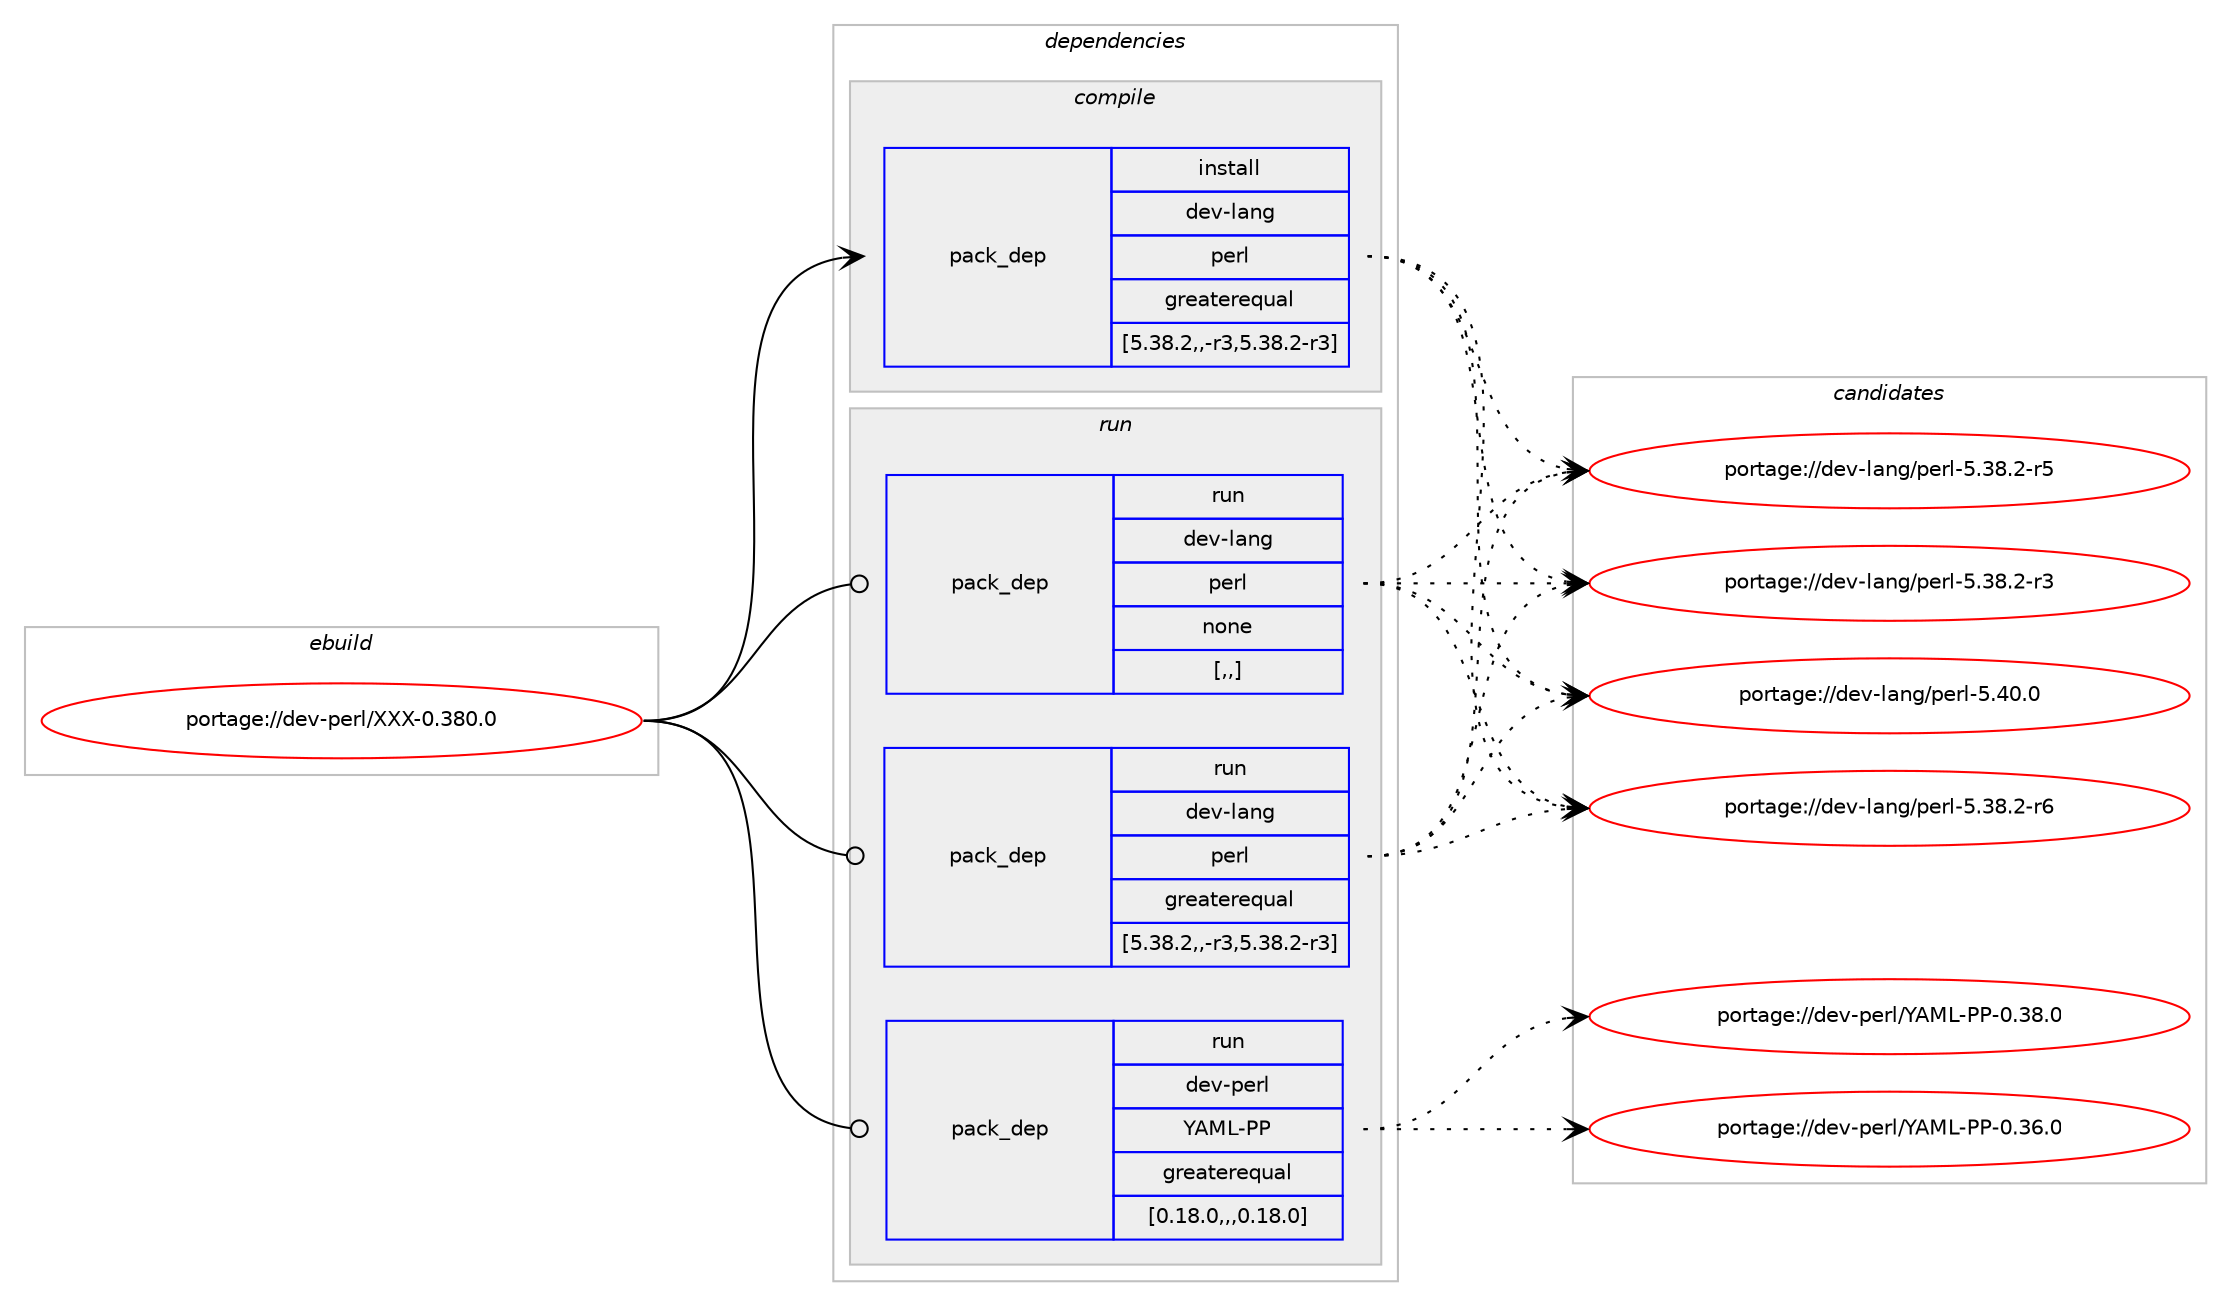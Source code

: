 digraph prolog {

# *************
# Graph options
# *************

newrank=true;
concentrate=true;
compound=true;
graph [rankdir=LR,fontname=Helvetica,fontsize=10,ranksep=1.5];#, ranksep=2.5, nodesep=0.2];
edge  [arrowhead=vee];
node  [fontname=Helvetica,fontsize=10];

# **********
# The ebuild
# **********

subgraph cluster_leftcol {
color=gray;
rank=same;
label=<<i>ebuild</i>>;
id [label="portage://dev-perl/XXX-0.380.0", color=red, width=4, href="../dev-perl/XXX-0.380.0.svg"];
}

# ****************
# The dependencies
# ****************

subgraph cluster_midcol {
color=gray;
label=<<i>dependencies</i>>;
subgraph cluster_compile {
fillcolor="#eeeeee";
style=filled;
label=<<i>compile</i>>;
subgraph pack107349 {
dependency138372 [label=<<TABLE BORDER="0" CELLBORDER="1" CELLSPACING="0" CELLPADDING="4" WIDTH="220"><TR><TD ROWSPAN="6" CELLPADDING="30">pack_dep</TD></TR><TR><TD WIDTH="110">install</TD></TR><TR><TD>dev-lang</TD></TR><TR><TD>perl</TD></TR><TR><TD>greaterequal</TD></TR><TR><TD>[5.38.2,,-r3,5.38.2-r3]</TD></TR></TABLE>>, shape=none, color=blue];
}
id:e -> dependency138372:w [weight=20,style="solid",arrowhead="vee"];
}
subgraph cluster_compileandrun {
fillcolor="#eeeeee";
style=filled;
label=<<i>compile and run</i>>;
}
subgraph cluster_run {
fillcolor="#eeeeee";
style=filled;
label=<<i>run</i>>;
subgraph pack107350 {
dependency138373 [label=<<TABLE BORDER="0" CELLBORDER="1" CELLSPACING="0" CELLPADDING="4" WIDTH="220"><TR><TD ROWSPAN="6" CELLPADDING="30">pack_dep</TD></TR><TR><TD WIDTH="110">run</TD></TR><TR><TD>dev-lang</TD></TR><TR><TD>perl</TD></TR><TR><TD>greaterequal</TD></TR><TR><TD>[5.38.2,,-r3,5.38.2-r3]</TD></TR></TABLE>>, shape=none, color=blue];
}
id:e -> dependency138373:w [weight=20,style="solid",arrowhead="odot"];
subgraph pack107351 {
dependency138374 [label=<<TABLE BORDER="0" CELLBORDER="1" CELLSPACING="0" CELLPADDING="4" WIDTH="220"><TR><TD ROWSPAN="6" CELLPADDING="30">pack_dep</TD></TR><TR><TD WIDTH="110">run</TD></TR><TR><TD>dev-lang</TD></TR><TR><TD>perl</TD></TR><TR><TD>none</TD></TR><TR><TD>[,,]</TD></TR></TABLE>>, shape=none, color=blue];
}
id:e -> dependency138374:w [weight=20,style="solid",arrowhead="odot"];
subgraph pack107352 {
dependency138375 [label=<<TABLE BORDER="0" CELLBORDER="1" CELLSPACING="0" CELLPADDING="4" WIDTH="220"><TR><TD ROWSPAN="6" CELLPADDING="30">pack_dep</TD></TR><TR><TD WIDTH="110">run</TD></TR><TR><TD>dev-perl</TD></TR><TR><TD>YAML-PP</TD></TR><TR><TD>greaterequal</TD></TR><TR><TD>[0.18.0,,,0.18.0]</TD></TR></TABLE>>, shape=none, color=blue];
}
id:e -> dependency138375:w [weight=20,style="solid",arrowhead="odot"];
}
}

# **************
# The candidates
# **************

subgraph cluster_choices {
rank=same;
color=gray;
label=<<i>candidates</i>>;

subgraph choice107349 {
color=black;
nodesep=1;
choice10010111845108971101034711210111410845534652484648 [label="portage://dev-lang/perl-5.40.0", color=red, width=4,href="../dev-lang/perl-5.40.0.svg"];
choice100101118451089711010347112101114108455346515646504511454 [label="portage://dev-lang/perl-5.38.2-r6", color=red, width=4,href="../dev-lang/perl-5.38.2-r6.svg"];
choice100101118451089711010347112101114108455346515646504511453 [label="portage://dev-lang/perl-5.38.2-r5", color=red, width=4,href="../dev-lang/perl-5.38.2-r5.svg"];
choice100101118451089711010347112101114108455346515646504511451 [label="portage://dev-lang/perl-5.38.2-r3", color=red, width=4,href="../dev-lang/perl-5.38.2-r3.svg"];
dependency138372:e -> choice10010111845108971101034711210111410845534652484648:w [style=dotted,weight="100"];
dependency138372:e -> choice100101118451089711010347112101114108455346515646504511454:w [style=dotted,weight="100"];
dependency138372:e -> choice100101118451089711010347112101114108455346515646504511453:w [style=dotted,weight="100"];
dependency138372:e -> choice100101118451089711010347112101114108455346515646504511451:w [style=dotted,weight="100"];
}
subgraph choice107350 {
color=black;
nodesep=1;
choice10010111845108971101034711210111410845534652484648 [label="portage://dev-lang/perl-5.40.0", color=red, width=4,href="../dev-lang/perl-5.40.0.svg"];
choice100101118451089711010347112101114108455346515646504511454 [label="portage://dev-lang/perl-5.38.2-r6", color=red, width=4,href="../dev-lang/perl-5.38.2-r6.svg"];
choice100101118451089711010347112101114108455346515646504511453 [label="portage://dev-lang/perl-5.38.2-r5", color=red, width=4,href="../dev-lang/perl-5.38.2-r5.svg"];
choice100101118451089711010347112101114108455346515646504511451 [label="portage://dev-lang/perl-5.38.2-r3", color=red, width=4,href="../dev-lang/perl-5.38.2-r3.svg"];
dependency138373:e -> choice10010111845108971101034711210111410845534652484648:w [style=dotted,weight="100"];
dependency138373:e -> choice100101118451089711010347112101114108455346515646504511454:w [style=dotted,weight="100"];
dependency138373:e -> choice100101118451089711010347112101114108455346515646504511453:w [style=dotted,weight="100"];
dependency138373:e -> choice100101118451089711010347112101114108455346515646504511451:w [style=dotted,weight="100"];
}
subgraph choice107351 {
color=black;
nodesep=1;
choice10010111845108971101034711210111410845534652484648 [label="portage://dev-lang/perl-5.40.0", color=red, width=4,href="../dev-lang/perl-5.40.0.svg"];
choice100101118451089711010347112101114108455346515646504511454 [label="portage://dev-lang/perl-5.38.2-r6", color=red, width=4,href="../dev-lang/perl-5.38.2-r6.svg"];
choice100101118451089711010347112101114108455346515646504511453 [label="portage://dev-lang/perl-5.38.2-r5", color=red, width=4,href="../dev-lang/perl-5.38.2-r5.svg"];
choice100101118451089711010347112101114108455346515646504511451 [label="portage://dev-lang/perl-5.38.2-r3", color=red, width=4,href="../dev-lang/perl-5.38.2-r3.svg"];
dependency138374:e -> choice10010111845108971101034711210111410845534652484648:w [style=dotted,weight="100"];
dependency138374:e -> choice100101118451089711010347112101114108455346515646504511454:w [style=dotted,weight="100"];
dependency138374:e -> choice100101118451089711010347112101114108455346515646504511453:w [style=dotted,weight="100"];
dependency138374:e -> choice100101118451089711010347112101114108455346515646504511451:w [style=dotted,weight="100"];
}
subgraph choice107352 {
color=black;
nodesep=1;
choice10010111845112101114108478965777645808045484651564648 [label="portage://dev-perl/YAML-PP-0.38.0", color=red, width=4,href="../dev-perl/YAML-PP-0.38.0.svg"];
choice10010111845112101114108478965777645808045484651544648 [label="portage://dev-perl/YAML-PP-0.36.0", color=red, width=4,href="../dev-perl/YAML-PP-0.36.0.svg"];
dependency138375:e -> choice10010111845112101114108478965777645808045484651564648:w [style=dotted,weight="100"];
dependency138375:e -> choice10010111845112101114108478965777645808045484651544648:w [style=dotted,weight="100"];
}
}

}

